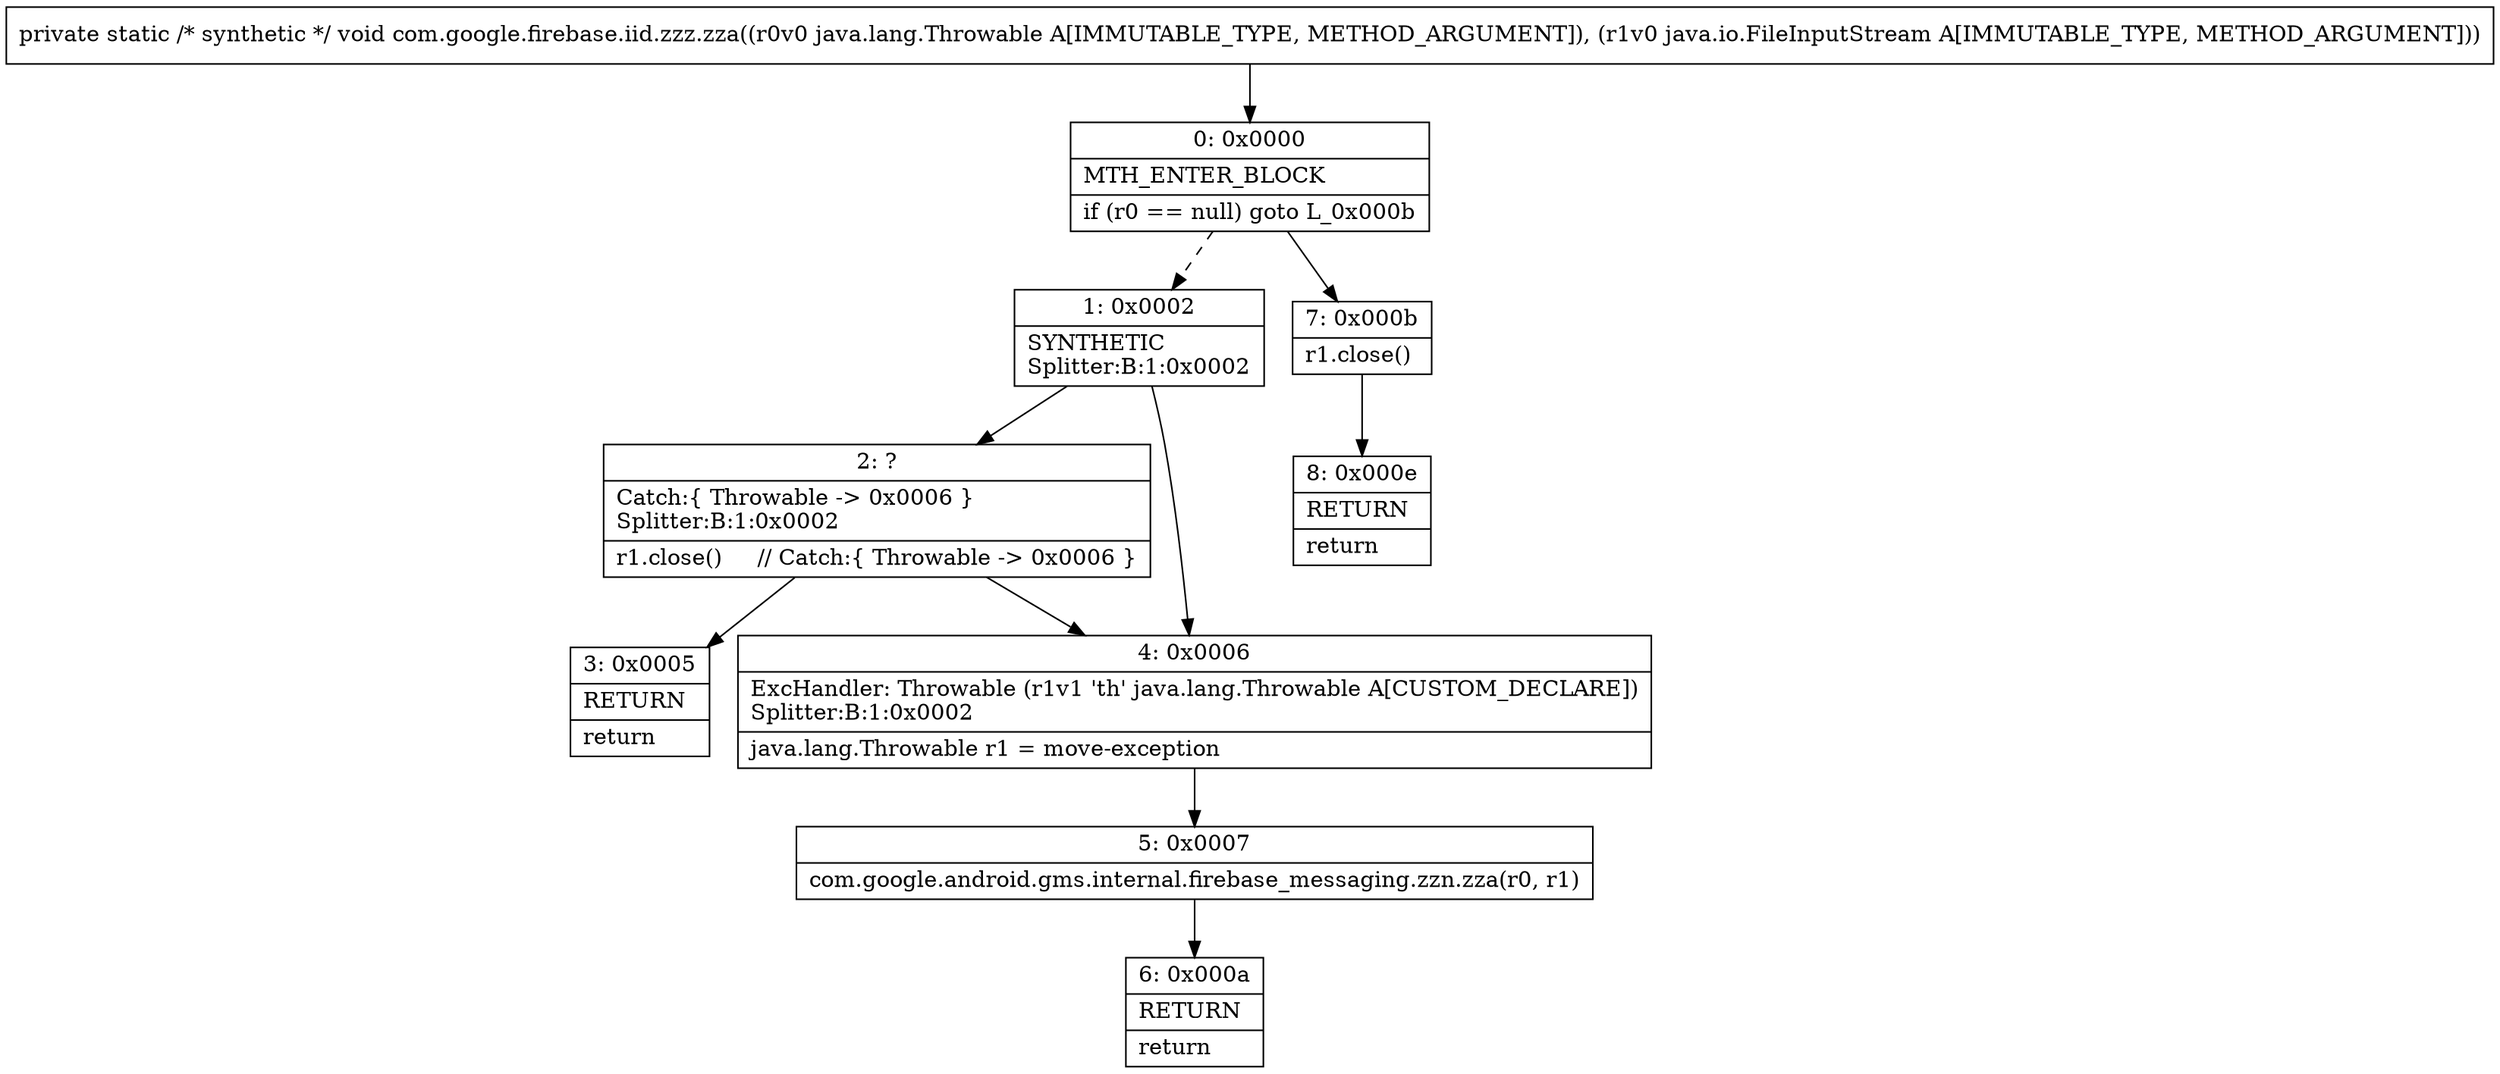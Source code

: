 digraph "CFG forcom.google.firebase.iid.zzz.zza(Ljava\/lang\/Throwable;Ljava\/io\/FileInputStream;)V" {
Node_0 [shape=record,label="{0\:\ 0x0000|MTH_ENTER_BLOCK\l|if (r0 == null) goto L_0x000b\l}"];
Node_1 [shape=record,label="{1\:\ 0x0002|SYNTHETIC\lSplitter:B:1:0x0002\l}"];
Node_2 [shape=record,label="{2\:\ ?|Catch:\{ Throwable \-\> 0x0006 \}\lSplitter:B:1:0x0002\l|r1.close()     \/\/ Catch:\{ Throwable \-\> 0x0006 \}\l}"];
Node_3 [shape=record,label="{3\:\ 0x0005|RETURN\l|return\l}"];
Node_4 [shape=record,label="{4\:\ 0x0006|ExcHandler: Throwable (r1v1 'th' java.lang.Throwable A[CUSTOM_DECLARE])\lSplitter:B:1:0x0002\l|java.lang.Throwable r1 = move\-exception\l}"];
Node_5 [shape=record,label="{5\:\ 0x0007|com.google.android.gms.internal.firebase_messaging.zzn.zza(r0, r1)\l}"];
Node_6 [shape=record,label="{6\:\ 0x000a|RETURN\l|return\l}"];
Node_7 [shape=record,label="{7\:\ 0x000b|r1.close()\l}"];
Node_8 [shape=record,label="{8\:\ 0x000e|RETURN\l|return\l}"];
MethodNode[shape=record,label="{private static \/* synthetic *\/ void com.google.firebase.iid.zzz.zza((r0v0 java.lang.Throwable A[IMMUTABLE_TYPE, METHOD_ARGUMENT]), (r1v0 java.io.FileInputStream A[IMMUTABLE_TYPE, METHOD_ARGUMENT])) }"];
MethodNode -> Node_0;
Node_0 -> Node_1[style=dashed];
Node_0 -> Node_7;
Node_1 -> Node_2;
Node_1 -> Node_4;
Node_2 -> Node_3;
Node_2 -> Node_4;
Node_4 -> Node_5;
Node_5 -> Node_6;
Node_7 -> Node_8;
}

